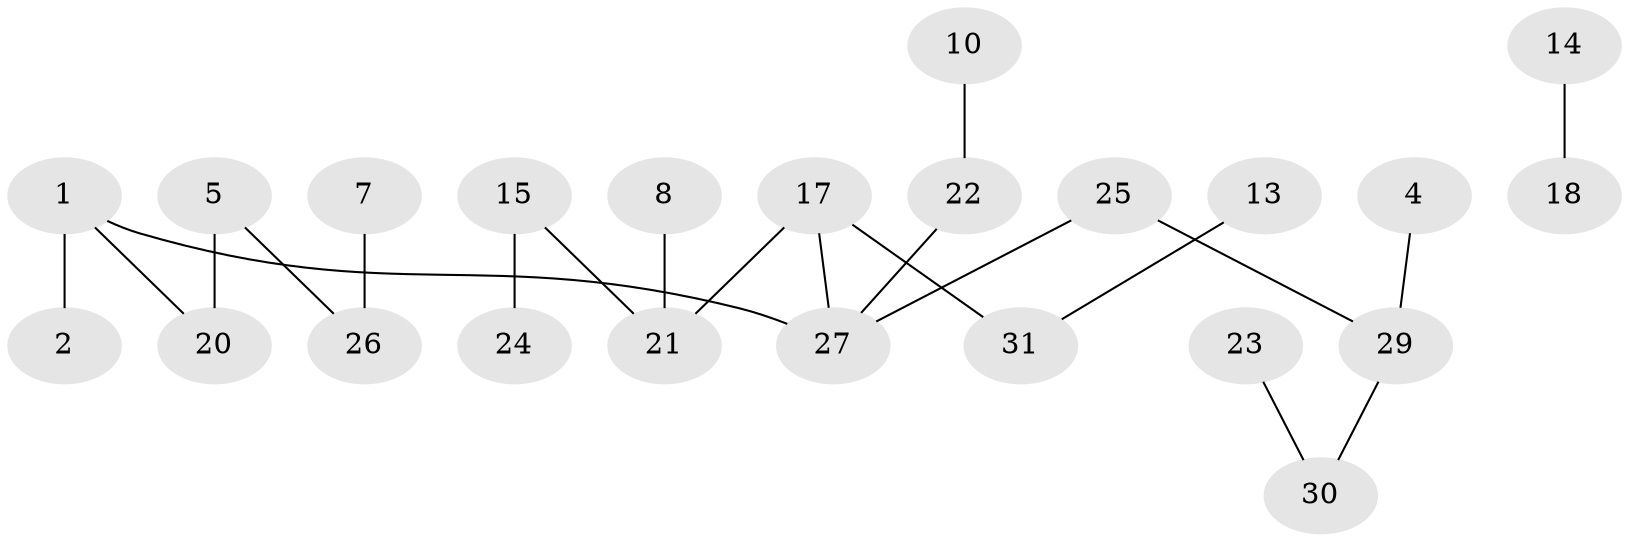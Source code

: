 // original degree distribution, {3: 0.21568627450980393, 2: 0.19607843137254902, 1: 0.4117647058823529, 0: 0.1568627450980392, 4: 0.0196078431372549}
// Generated by graph-tools (version 1.1) at 2025/35/03/04/25 23:35:54]
// undirected, 23 vertices, 21 edges
graph export_dot {
  node [color=gray90,style=filled];
  1;
  2;
  4;
  5;
  7;
  8;
  10;
  13;
  14;
  15;
  17;
  18;
  20;
  21;
  22;
  23;
  24;
  25;
  26;
  27;
  29;
  30;
  31;
  1 -- 2 [weight=1.0];
  1 -- 20 [weight=1.0];
  1 -- 27 [weight=1.0];
  4 -- 29 [weight=1.0];
  5 -- 20 [weight=1.0];
  5 -- 26 [weight=1.0];
  7 -- 26 [weight=1.0];
  8 -- 21 [weight=1.0];
  10 -- 22 [weight=1.0];
  13 -- 31 [weight=1.0];
  14 -- 18 [weight=1.0];
  15 -- 21 [weight=1.0];
  15 -- 24 [weight=1.0];
  17 -- 21 [weight=1.0];
  17 -- 27 [weight=1.0];
  17 -- 31 [weight=1.0];
  22 -- 27 [weight=1.0];
  23 -- 30 [weight=1.0];
  25 -- 27 [weight=1.0];
  25 -- 29 [weight=1.0];
  29 -- 30 [weight=1.0];
}
